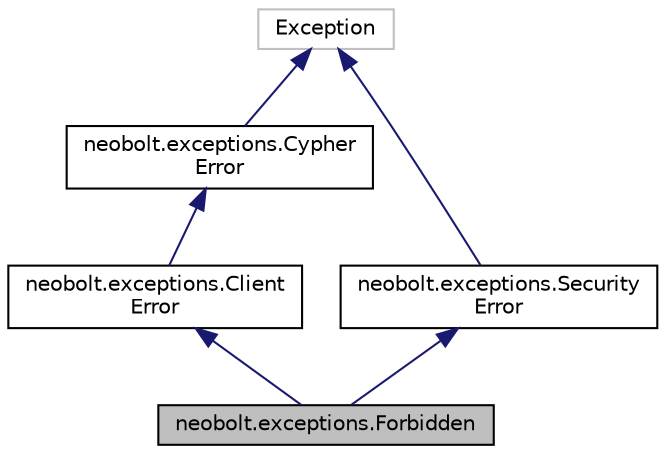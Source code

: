 digraph "neobolt.exceptions.Forbidden"
{
 // LATEX_PDF_SIZE
  edge [fontname="Helvetica",fontsize="10",labelfontname="Helvetica",labelfontsize="10"];
  node [fontname="Helvetica",fontsize="10",shape=record];
  Node1 [label="neobolt.exceptions.Forbidden",height=0.2,width=0.4,color="black", fillcolor="grey75", style="filled", fontcolor="black",tooltip=" "];
  Node2 -> Node1 [dir="back",color="midnightblue",fontsize="10",style="solid"];
  Node2 [label="neobolt.exceptions.Client\lError",height=0.2,width=0.4,color="black", fillcolor="white", style="filled",URL="$classneobolt_1_1exceptions_1_1_client_error.html",tooltip=" "];
  Node3 -> Node2 [dir="back",color="midnightblue",fontsize="10",style="solid"];
  Node3 [label="neobolt.exceptions.Cypher\lError",height=0.2,width=0.4,color="black", fillcolor="white", style="filled",URL="$classneobolt_1_1exceptions_1_1_cypher_error.html",tooltip=" "];
  Node4 -> Node3 [dir="back",color="midnightblue",fontsize="10",style="solid"];
  Node4 [label="Exception",height=0.2,width=0.4,color="grey75", fillcolor="white", style="filled",tooltip=" "];
  Node5 -> Node1 [dir="back",color="midnightblue",fontsize="10",style="solid"];
  Node5 [label="neobolt.exceptions.Security\lError",height=0.2,width=0.4,color="black", fillcolor="white", style="filled",URL="$classneobolt_1_1exceptions_1_1_security_error.html",tooltip=" "];
  Node4 -> Node5 [dir="back",color="midnightblue",fontsize="10",style="solid"];
}
